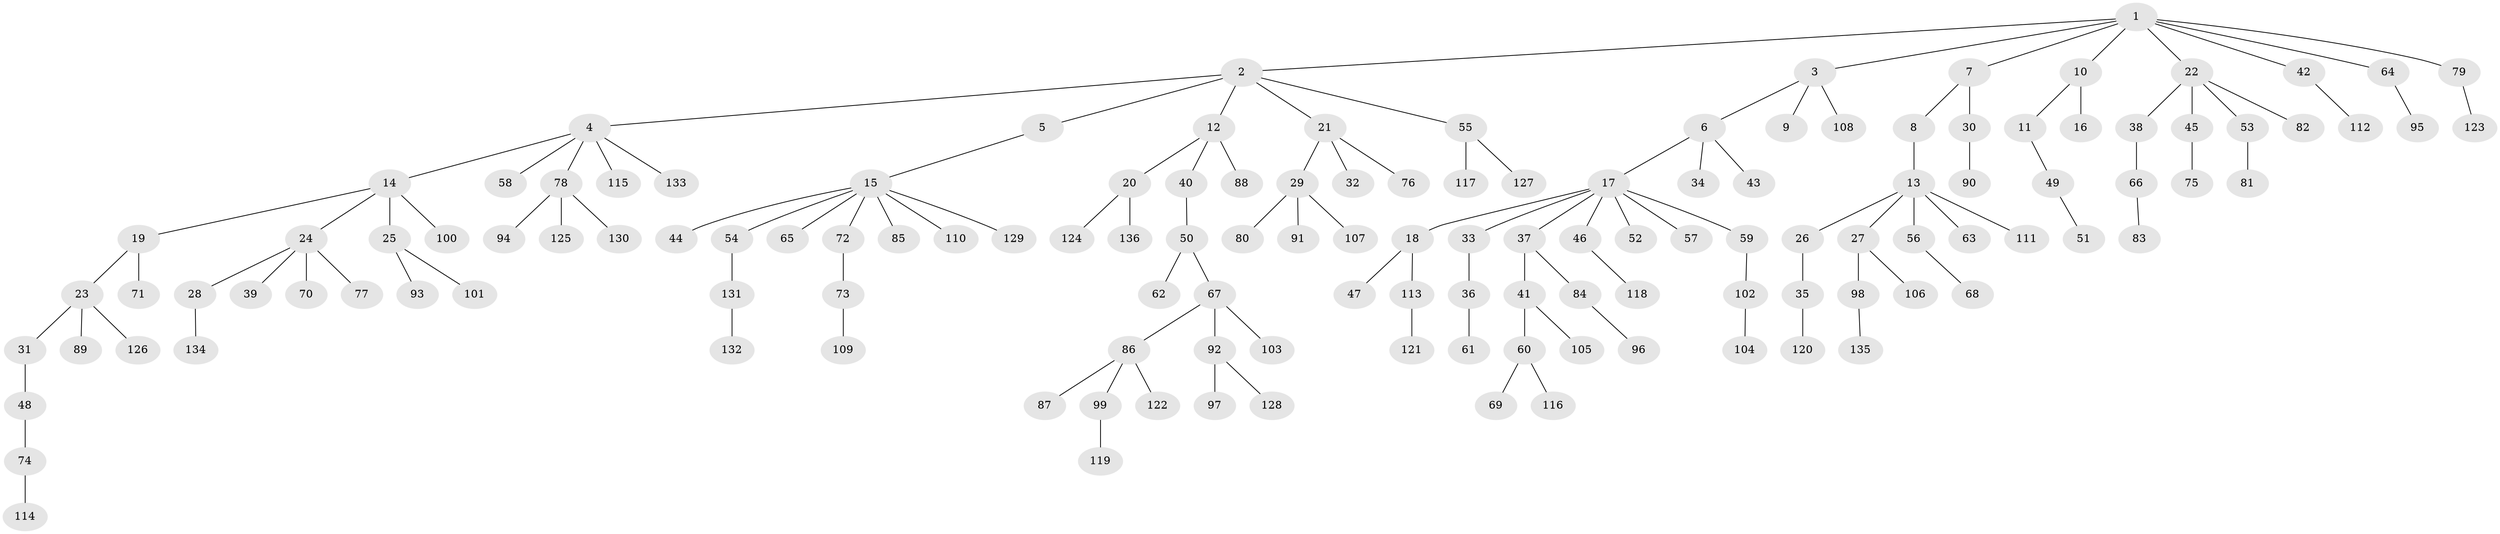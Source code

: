 // coarse degree distribution, {12: 0.010101010101010102, 3: 0.09090909090909091, 5: 0.04040404040404041, 8: 0.010101010101010102, 10: 0.010101010101010102, 2: 0.20202020202020202, 1: 0.5959595959595959, 6: 0.020202020202020204, 4: 0.020202020202020204}
// Generated by graph-tools (version 1.1) at 2025/42/03/06/25 10:42:02]
// undirected, 136 vertices, 135 edges
graph export_dot {
graph [start="1"]
  node [color=gray90,style=filled];
  1;
  2;
  3;
  4;
  5;
  6;
  7;
  8;
  9;
  10;
  11;
  12;
  13;
  14;
  15;
  16;
  17;
  18;
  19;
  20;
  21;
  22;
  23;
  24;
  25;
  26;
  27;
  28;
  29;
  30;
  31;
  32;
  33;
  34;
  35;
  36;
  37;
  38;
  39;
  40;
  41;
  42;
  43;
  44;
  45;
  46;
  47;
  48;
  49;
  50;
  51;
  52;
  53;
  54;
  55;
  56;
  57;
  58;
  59;
  60;
  61;
  62;
  63;
  64;
  65;
  66;
  67;
  68;
  69;
  70;
  71;
  72;
  73;
  74;
  75;
  76;
  77;
  78;
  79;
  80;
  81;
  82;
  83;
  84;
  85;
  86;
  87;
  88;
  89;
  90;
  91;
  92;
  93;
  94;
  95;
  96;
  97;
  98;
  99;
  100;
  101;
  102;
  103;
  104;
  105;
  106;
  107;
  108;
  109;
  110;
  111;
  112;
  113;
  114;
  115;
  116;
  117;
  118;
  119;
  120;
  121;
  122;
  123;
  124;
  125;
  126;
  127;
  128;
  129;
  130;
  131;
  132;
  133;
  134;
  135;
  136;
  1 -- 2;
  1 -- 3;
  1 -- 7;
  1 -- 10;
  1 -- 22;
  1 -- 42;
  1 -- 64;
  1 -- 79;
  2 -- 4;
  2 -- 5;
  2 -- 12;
  2 -- 21;
  2 -- 55;
  3 -- 6;
  3 -- 9;
  3 -- 108;
  4 -- 14;
  4 -- 58;
  4 -- 78;
  4 -- 115;
  4 -- 133;
  5 -- 15;
  6 -- 17;
  6 -- 34;
  6 -- 43;
  7 -- 8;
  7 -- 30;
  8 -- 13;
  10 -- 11;
  10 -- 16;
  11 -- 49;
  12 -- 20;
  12 -- 40;
  12 -- 88;
  13 -- 26;
  13 -- 27;
  13 -- 56;
  13 -- 63;
  13 -- 111;
  14 -- 19;
  14 -- 24;
  14 -- 25;
  14 -- 100;
  15 -- 44;
  15 -- 54;
  15 -- 65;
  15 -- 72;
  15 -- 85;
  15 -- 110;
  15 -- 129;
  17 -- 18;
  17 -- 33;
  17 -- 37;
  17 -- 46;
  17 -- 52;
  17 -- 57;
  17 -- 59;
  18 -- 47;
  18 -- 113;
  19 -- 23;
  19 -- 71;
  20 -- 124;
  20 -- 136;
  21 -- 29;
  21 -- 32;
  21 -- 76;
  22 -- 38;
  22 -- 45;
  22 -- 53;
  22 -- 82;
  23 -- 31;
  23 -- 89;
  23 -- 126;
  24 -- 28;
  24 -- 39;
  24 -- 70;
  24 -- 77;
  25 -- 93;
  25 -- 101;
  26 -- 35;
  27 -- 98;
  27 -- 106;
  28 -- 134;
  29 -- 80;
  29 -- 91;
  29 -- 107;
  30 -- 90;
  31 -- 48;
  33 -- 36;
  35 -- 120;
  36 -- 61;
  37 -- 41;
  37 -- 84;
  38 -- 66;
  40 -- 50;
  41 -- 60;
  41 -- 105;
  42 -- 112;
  45 -- 75;
  46 -- 118;
  48 -- 74;
  49 -- 51;
  50 -- 62;
  50 -- 67;
  53 -- 81;
  54 -- 131;
  55 -- 117;
  55 -- 127;
  56 -- 68;
  59 -- 102;
  60 -- 69;
  60 -- 116;
  64 -- 95;
  66 -- 83;
  67 -- 86;
  67 -- 92;
  67 -- 103;
  72 -- 73;
  73 -- 109;
  74 -- 114;
  78 -- 94;
  78 -- 125;
  78 -- 130;
  79 -- 123;
  84 -- 96;
  86 -- 87;
  86 -- 99;
  86 -- 122;
  92 -- 97;
  92 -- 128;
  98 -- 135;
  99 -- 119;
  102 -- 104;
  113 -- 121;
  131 -- 132;
}
